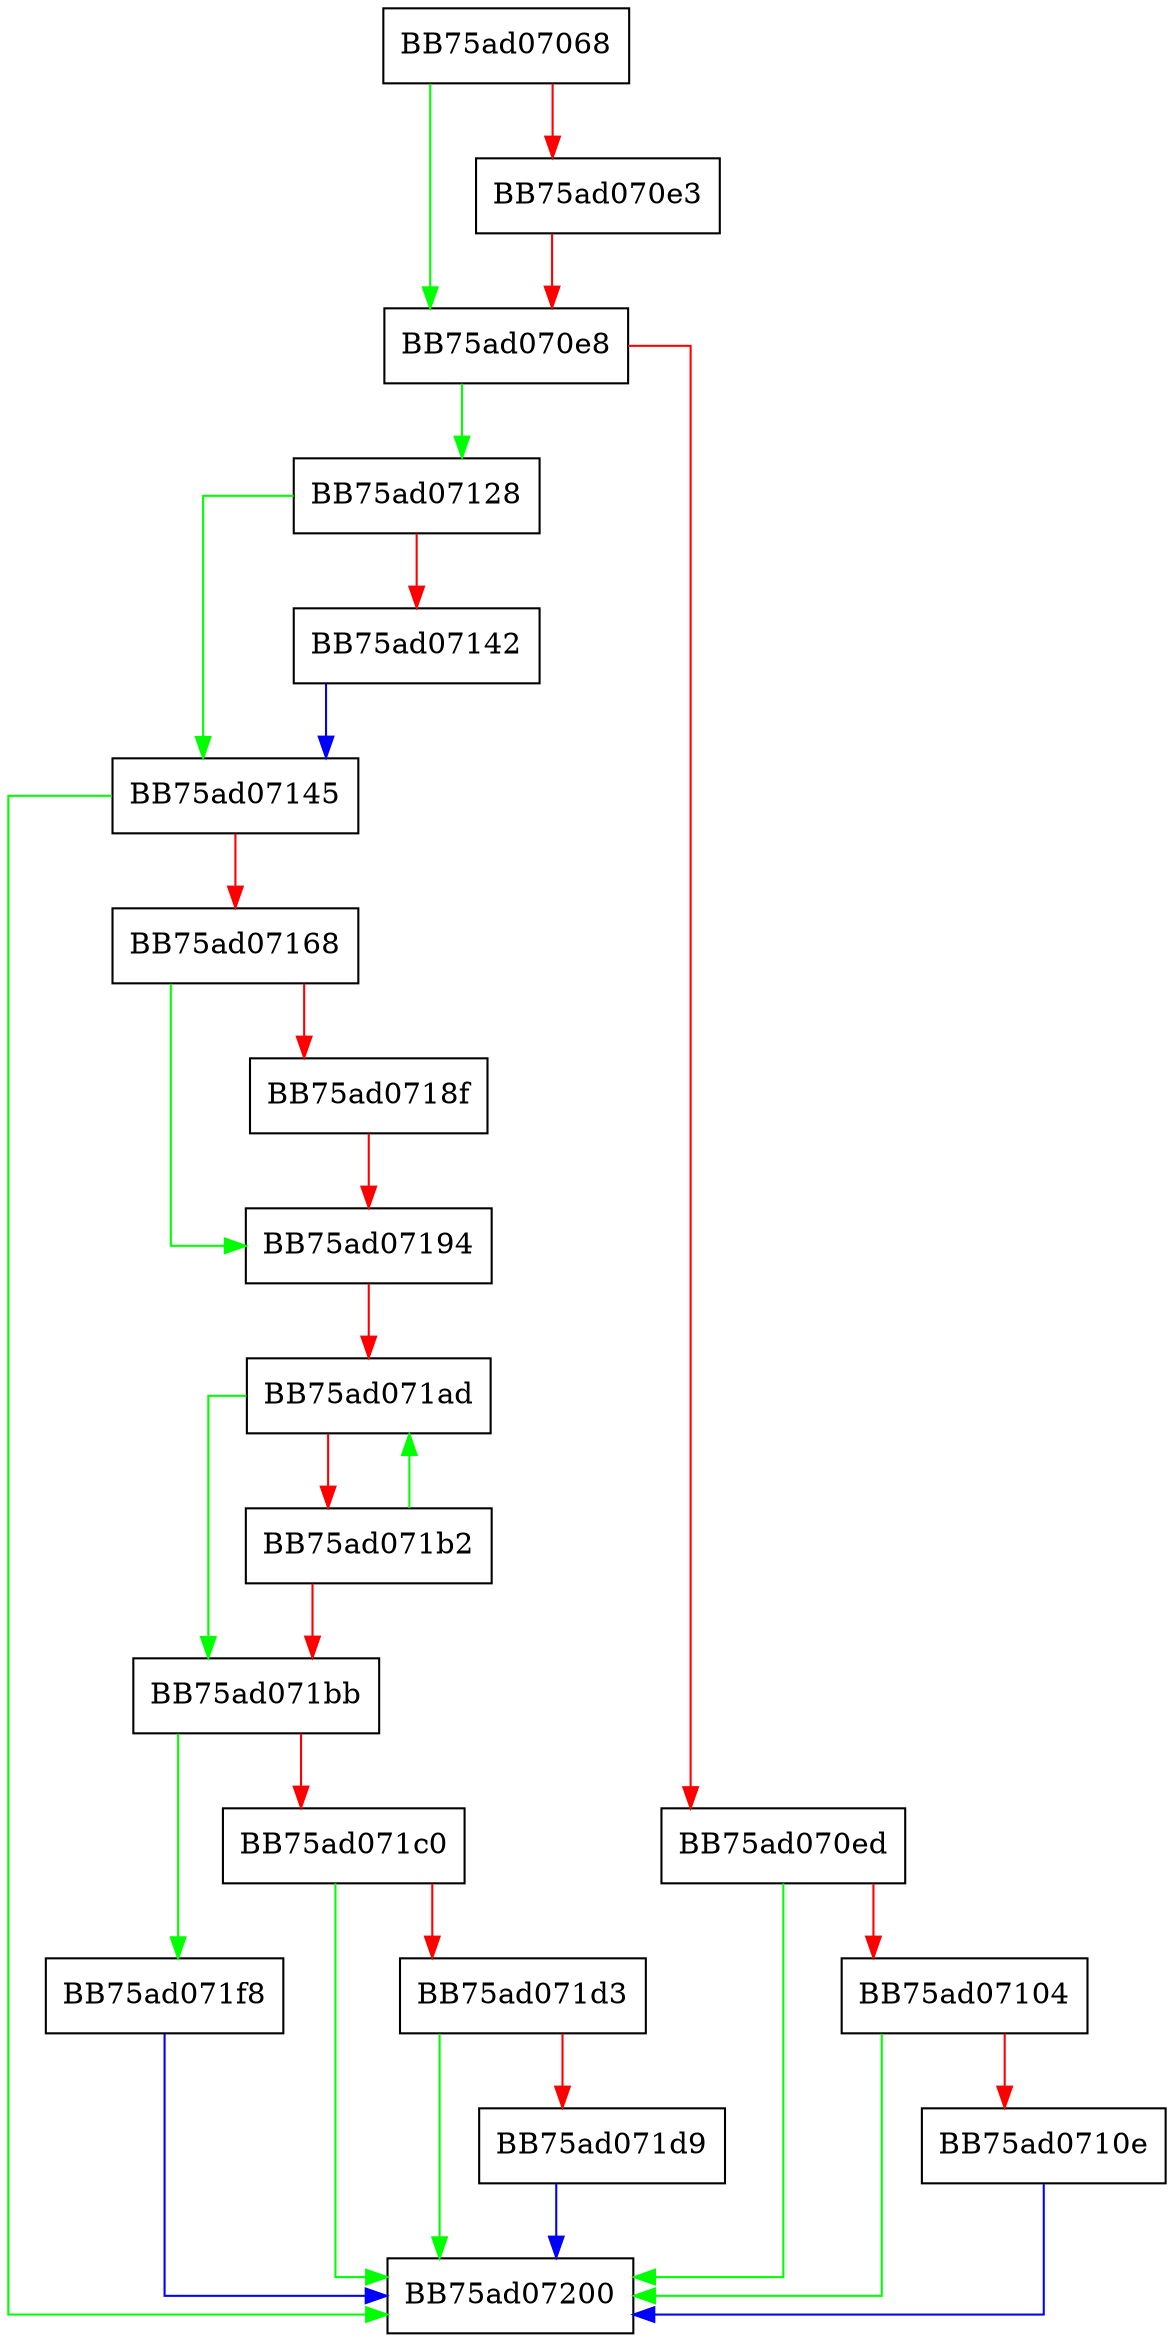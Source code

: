 digraph DetermineCompressionFlags {
  node [shape="box"];
  graph [splines=ortho];
  BB75ad07068 -> BB75ad070e8 [color="green"];
  BB75ad07068 -> BB75ad070e3 [color="red"];
  BB75ad070e3 -> BB75ad070e8 [color="red"];
  BB75ad070e8 -> BB75ad07128 [color="green"];
  BB75ad070e8 -> BB75ad070ed [color="red"];
  BB75ad070ed -> BB75ad07200 [color="green"];
  BB75ad070ed -> BB75ad07104 [color="red"];
  BB75ad07104 -> BB75ad07200 [color="green"];
  BB75ad07104 -> BB75ad0710e [color="red"];
  BB75ad0710e -> BB75ad07200 [color="blue"];
  BB75ad07128 -> BB75ad07145 [color="green"];
  BB75ad07128 -> BB75ad07142 [color="red"];
  BB75ad07142 -> BB75ad07145 [color="blue"];
  BB75ad07145 -> BB75ad07200 [color="green"];
  BB75ad07145 -> BB75ad07168 [color="red"];
  BB75ad07168 -> BB75ad07194 [color="green"];
  BB75ad07168 -> BB75ad0718f [color="red"];
  BB75ad0718f -> BB75ad07194 [color="red"];
  BB75ad07194 -> BB75ad071ad [color="red"];
  BB75ad071ad -> BB75ad071bb [color="green"];
  BB75ad071ad -> BB75ad071b2 [color="red"];
  BB75ad071b2 -> BB75ad071ad [color="green"];
  BB75ad071b2 -> BB75ad071bb [color="red"];
  BB75ad071bb -> BB75ad071f8 [color="green"];
  BB75ad071bb -> BB75ad071c0 [color="red"];
  BB75ad071c0 -> BB75ad07200 [color="green"];
  BB75ad071c0 -> BB75ad071d3 [color="red"];
  BB75ad071d3 -> BB75ad07200 [color="green"];
  BB75ad071d3 -> BB75ad071d9 [color="red"];
  BB75ad071d9 -> BB75ad07200 [color="blue"];
  BB75ad071f8 -> BB75ad07200 [color="blue"];
}